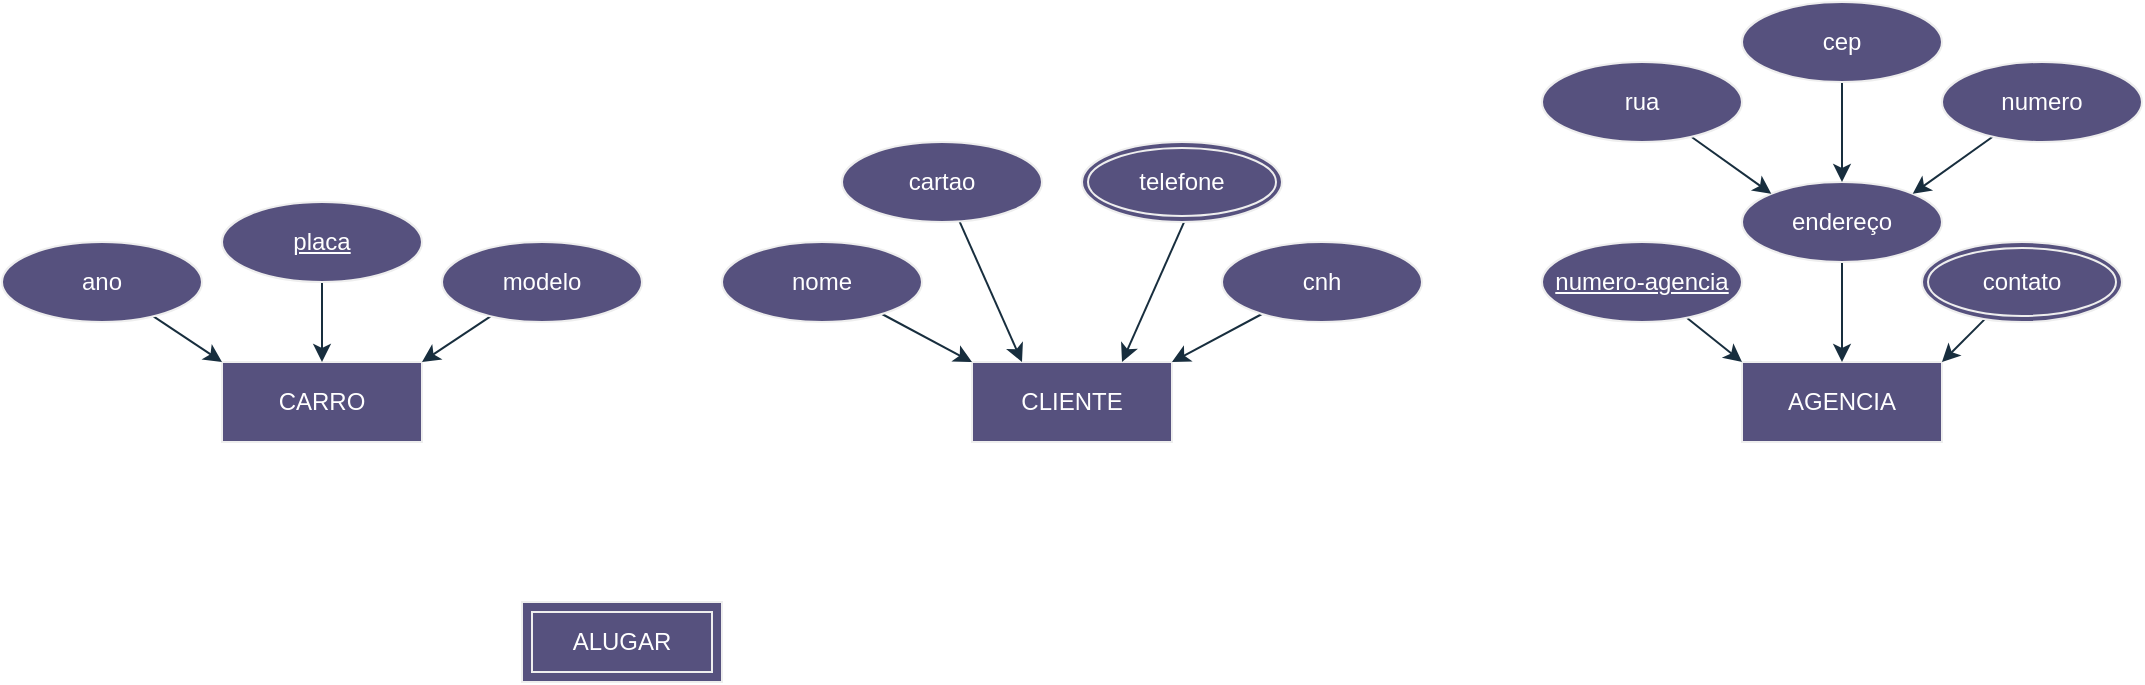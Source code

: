 <mxfile version="22.0.8" type="github">
  <diagram name="Página-1" id="R1tW4xnkmmYv7JkuXug6">
    <mxGraphModel dx="1103" dy="647" grid="1" gridSize="10" guides="1" tooltips="1" connect="1" arrows="1" fold="1" page="1" pageScale="1" pageWidth="1169" pageHeight="827" math="0" shadow="0">
      <root>
        <mxCell id="0" />
        <mxCell id="1" parent="0" />
        <mxCell id="L9QGzmagOvYEM6VZhwHZ-1" value="AGENCIA" style="whiteSpace=wrap;html=1;align=center;rounded=0;labelBackgroundColor=none;fillColor=#56517E;strokeColor=#EEEEEE;fontColor=#FFFFFF;" vertex="1" parent="1">
          <mxGeometry x="930" y="280" width="100" height="40" as="geometry" />
        </mxCell>
        <mxCell id="L9QGzmagOvYEM6VZhwHZ-2" value="CLIENTE" style="whiteSpace=wrap;html=1;align=center;rounded=0;labelBackgroundColor=none;fillColor=#56517E;strokeColor=#EEEEEE;fontColor=#FFFFFF;" vertex="1" parent="1">
          <mxGeometry x="545" y="280" width="100" height="40" as="geometry" />
        </mxCell>
        <mxCell id="L9QGzmagOvYEM6VZhwHZ-3" value="CARRO" style="whiteSpace=wrap;html=1;align=center;rounded=0;labelBackgroundColor=none;fillColor=#56517E;strokeColor=#EEEEEE;fontColor=#FFFFFF;" vertex="1" parent="1">
          <mxGeometry x="170" y="280" width="100" height="40" as="geometry" />
        </mxCell>
        <mxCell id="L9QGzmagOvYEM6VZhwHZ-6" value="ALUGAR" style="shape=ext;margin=3;double=1;whiteSpace=wrap;html=1;align=center;rounded=0;labelBackgroundColor=none;fillColor=#56517E;strokeColor=#EEEEEE;fontColor=#FFFFFF;" vertex="1" parent="1">
          <mxGeometry x="320" y="400" width="100" height="40" as="geometry" />
        </mxCell>
        <mxCell id="L9QGzmagOvYEM6VZhwHZ-14" style="edgeStyle=none;rounded=0;orthogonalLoop=1;jettySize=auto;html=1;entryX=0;entryY=0;entryDx=0;entryDy=0;strokeColor=#182E3E;fontColor=default;labelBackgroundColor=none;" edge="1" parent="1" source="L9QGzmagOvYEM6VZhwHZ-7" target="L9QGzmagOvYEM6VZhwHZ-2">
          <mxGeometry relative="1" as="geometry" />
        </mxCell>
        <mxCell id="L9QGzmagOvYEM6VZhwHZ-7" value="nome" style="ellipse;whiteSpace=wrap;html=1;align=center;strokeColor=#EEEEEE;fontColor=#FFFFFF;fillColor=#56517E;labelBackgroundColor=none;" vertex="1" parent="1">
          <mxGeometry x="420" y="220" width="100" height="40" as="geometry" />
        </mxCell>
        <mxCell id="L9QGzmagOvYEM6VZhwHZ-13" style="edgeStyle=none;rounded=0;orthogonalLoop=1;jettySize=auto;html=1;entryX=0.25;entryY=0;entryDx=0;entryDy=0;strokeColor=#182E3E;fontColor=default;labelBackgroundColor=none;" edge="1" parent="1" source="L9QGzmagOvYEM6VZhwHZ-8" target="L9QGzmagOvYEM6VZhwHZ-2">
          <mxGeometry relative="1" as="geometry" />
        </mxCell>
        <mxCell id="L9QGzmagOvYEM6VZhwHZ-8" value="cartao" style="ellipse;whiteSpace=wrap;html=1;align=center;strokeColor=#EEEEEE;fontColor=#FFFFFF;fillColor=#56517E;labelBackgroundColor=none;" vertex="1" parent="1">
          <mxGeometry x="480" y="170" width="100" height="40" as="geometry" />
        </mxCell>
        <mxCell id="L9QGzmagOvYEM6VZhwHZ-12" style="edgeStyle=none;rounded=0;orthogonalLoop=1;jettySize=auto;html=1;entryX=0.75;entryY=0;entryDx=0;entryDy=0;strokeColor=#182E3E;fontColor=default;labelBackgroundColor=none;" edge="1" parent="1" target="L9QGzmagOvYEM6VZhwHZ-2">
          <mxGeometry relative="1" as="geometry">
            <mxPoint x="651.198" y="209.688" as="sourcePoint" />
          </mxGeometry>
        </mxCell>
        <mxCell id="L9QGzmagOvYEM6VZhwHZ-11" style="edgeStyle=none;rounded=0;orthogonalLoop=1;jettySize=auto;html=1;entryX=1;entryY=0;entryDx=0;entryDy=0;strokeColor=#182E3E;fontColor=default;labelBackgroundColor=none;" edge="1" parent="1" source="L9QGzmagOvYEM6VZhwHZ-10" target="L9QGzmagOvYEM6VZhwHZ-2">
          <mxGeometry relative="1" as="geometry" />
        </mxCell>
        <mxCell id="L9QGzmagOvYEM6VZhwHZ-10" value="cnh" style="ellipse;whiteSpace=wrap;html=1;align=center;strokeColor=#EEEEEE;fontColor=#FFFFFF;fillColor=#56517E;labelBackgroundColor=none;" vertex="1" parent="1">
          <mxGeometry x="670" y="220" width="100" height="40" as="geometry" />
        </mxCell>
        <mxCell id="L9QGzmagOvYEM6VZhwHZ-16" value="telefone" style="ellipse;shape=doubleEllipse;margin=3;whiteSpace=wrap;html=1;align=center;strokeColor=#EEEEEE;fontColor=#FFFFFF;fillColor=#56517E;" vertex="1" parent="1">
          <mxGeometry x="600" y="170" width="100" height="40" as="geometry" />
        </mxCell>
        <mxCell id="L9QGzmagOvYEM6VZhwHZ-22" style="edgeStyle=none;rounded=0;orthogonalLoop=1;jettySize=auto;html=1;entryX=0.5;entryY=0;entryDx=0;entryDy=0;strokeColor=#182E3E;" edge="1" parent="1" source="L9QGzmagOvYEM6VZhwHZ-17" target="L9QGzmagOvYEM6VZhwHZ-3">
          <mxGeometry relative="1" as="geometry" />
        </mxCell>
        <mxCell id="L9QGzmagOvYEM6VZhwHZ-17" value="placa" style="ellipse;whiteSpace=wrap;html=1;align=center;strokeColor=#EEEEEE;fontColor=#FFFFFF;fillColor=#56517E;labelBackgroundColor=none;fontStyle=4" vertex="1" parent="1">
          <mxGeometry x="170" y="200" width="100" height="40" as="geometry" />
        </mxCell>
        <mxCell id="L9QGzmagOvYEM6VZhwHZ-21" style="edgeStyle=none;rounded=0;orthogonalLoop=1;jettySize=auto;html=1;entryX=1;entryY=0;entryDx=0;entryDy=0;strokeColor=#182E3E;" edge="1" parent="1" source="L9QGzmagOvYEM6VZhwHZ-18" target="L9QGzmagOvYEM6VZhwHZ-3">
          <mxGeometry relative="1" as="geometry" />
        </mxCell>
        <mxCell id="L9QGzmagOvYEM6VZhwHZ-18" value="modelo" style="ellipse;whiteSpace=wrap;html=1;align=center;strokeColor=#EEEEEE;fontColor=#FFFFFF;fillColor=#56517E;labelBackgroundColor=none;" vertex="1" parent="1">
          <mxGeometry x="280" y="220" width="100" height="40" as="geometry" />
        </mxCell>
        <mxCell id="L9QGzmagOvYEM6VZhwHZ-23" style="edgeStyle=none;rounded=0;orthogonalLoop=1;jettySize=auto;html=1;entryX=0;entryY=0;entryDx=0;entryDy=0;strokeColor=#182E3E;" edge="1" parent="1" source="L9QGzmagOvYEM6VZhwHZ-19" target="L9QGzmagOvYEM6VZhwHZ-3">
          <mxGeometry relative="1" as="geometry" />
        </mxCell>
        <mxCell id="L9QGzmagOvYEM6VZhwHZ-19" value="ano" style="ellipse;whiteSpace=wrap;html=1;align=center;strokeColor=#EEEEEE;fontColor=#FFFFFF;fillColor=#56517E;labelBackgroundColor=none;" vertex="1" parent="1">
          <mxGeometry x="60" y="220" width="100" height="40" as="geometry" />
        </mxCell>
        <mxCell id="L9QGzmagOvYEM6VZhwHZ-30" style="edgeStyle=none;rounded=0;orthogonalLoop=1;jettySize=auto;html=1;entryX=0;entryY=0;entryDx=0;entryDy=0;strokeColor=#182E3E;" edge="1" parent="1" source="L9QGzmagOvYEM6VZhwHZ-24" target="L9QGzmagOvYEM6VZhwHZ-1">
          <mxGeometry relative="1" as="geometry" />
        </mxCell>
        <mxCell id="L9QGzmagOvYEM6VZhwHZ-24" value="numero-agencia" style="ellipse;whiteSpace=wrap;html=1;align=center;fontStyle=4;strokeColor=#EEEEEE;fontColor=#FFFFFF;fillColor=#56517E;" vertex="1" parent="1">
          <mxGeometry x="830" y="220" width="100" height="40" as="geometry" />
        </mxCell>
        <mxCell id="L9QGzmagOvYEM6VZhwHZ-29" style="edgeStyle=none;rounded=0;orthogonalLoop=1;jettySize=auto;html=1;entryX=0.5;entryY=0;entryDx=0;entryDy=0;strokeColor=#182E3E;" edge="1" parent="1" source="L9QGzmagOvYEM6VZhwHZ-25" target="L9QGzmagOvYEM6VZhwHZ-1">
          <mxGeometry relative="1" as="geometry" />
        </mxCell>
        <mxCell id="L9QGzmagOvYEM6VZhwHZ-25" value="endereço" style="ellipse;whiteSpace=wrap;html=1;align=center;strokeColor=#EEEEEE;fontColor=#FFFFFF;fillColor=#56517E;" vertex="1" parent="1">
          <mxGeometry x="930" y="190" width="100" height="40" as="geometry" />
        </mxCell>
        <mxCell id="L9QGzmagOvYEM6VZhwHZ-28" style="edgeStyle=none;rounded=0;orthogonalLoop=1;jettySize=auto;html=1;entryX=1;entryY=0;entryDx=0;entryDy=0;strokeColor=#182E3E;" edge="1" parent="1" source="L9QGzmagOvYEM6VZhwHZ-27" target="L9QGzmagOvYEM6VZhwHZ-1">
          <mxGeometry relative="1" as="geometry" />
        </mxCell>
        <mxCell id="L9QGzmagOvYEM6VZhwHZ-27" value="contato" style="ellipse;shape=doubleEllipse;margin=3;whiteSpace=wrap;html=1;align=center;strokeColor=#EEEEEE;fontColor=#FFFFFF;fillColor=#56517E;" vertex="1" parent="1">
          <mxGeometry x="1020" y="220" width="100" height="40" as="geometry" />
        </mxCell>
        <mxCell id="L9QGzmagOvYEM6VZhwHZ-38" style="edgeStyle=none;rounded=0;orthogonalLoop=1;jettySize=auto;html=1;entryX=1;entryY=0;entryDx=0;entryDy=0;strokeColor=#182E3E;" edge="1" parent="1" source="L9QGzmagOvYEM6VZhwHZ-31" target="L9QGzmagOvYEM6VZhwHZ-25">
          <mxGeometry relative="1" as="geometry" />
        </mxCell>
        <mxCell id="L9QGzmagOvYEM6VZhwHZ-31" value="numero" style="ellipse;whiteSpace=wrap;html=1;align=center;strokeColor=#EEEEEE;fontColor=#FFFFFF;fillColor=#56517E;labelBackgroundColor=none;" vertex="1" parent="1">
          <mxGeometry x="1030" y="130" width="100" height="40" as="geometry" />
        </mxCell>
        <mxCell id="L9QGzmagOvYEM6VZhwHZ-35" style="edgeStyle=none;rounded=0;orthogonalLoop=1;jettySize=auto;html=1;entryX=0;entryY=0;entryDx=0;entryDy=0;strokeColor=#182E3E;" edge="1" parent="1" source="L9QGzmagOvYEM6VZhwHZ-32" target="L9QGzmagOvYEM6VZhwHZ-25">
          <mxGeometry relative="1" as="geometry" />
        </mxCell>
        <mxCell id="L9QGzmagOvYEM6VZhwHZ-32" value="rua" style="ellipse;whiteSpace=wrap;html=1;align=center;strokeColor=#EEEEEE;fontColor=#FFFFFF;fillColor=#56517E;labelBackgroundColor=none;" vertex="1" parent="1">
          <mxGeometry x="830" y="130" width="100" height="40" as="geometry" />
        </mxCell>
        <mxCell id="L9QGzmagOvYEM6VZhwHZ-36" style="edgeStyle=none;rounded=0;orthogonalLoop=1;jettySize=auto;html=1;entryX=0.5;entryY=0;entryDx=0;entryDy=0;strokeColor=#182E3E;" edge="1" parent="1" source="L9QGzmagOvYEM6VZhwHZ-33" target="L9QGzmagOvYEM6VZhwHZ-25">
          <mxGeometry relative="1" as="geometry" />
        </mxCell>
        <mxCell id="L9QGzmagOvYEM6VZhwHZ-33" value="cep" style="ellipse;whiteSpace=wrap;html=1;align=center;strokeColor=#EEEEEE;fontColor=#FFFFFF;fillColor=#56517E;labelBackgroundColor=none;" vertex="1" parent="1">
          <mxGeometry x="930" y="100" width="100" height="40" as="geometry" />
        </mxCell>
      </root>
    </mxGraphModel>
  </diagram>
</mxfile>
